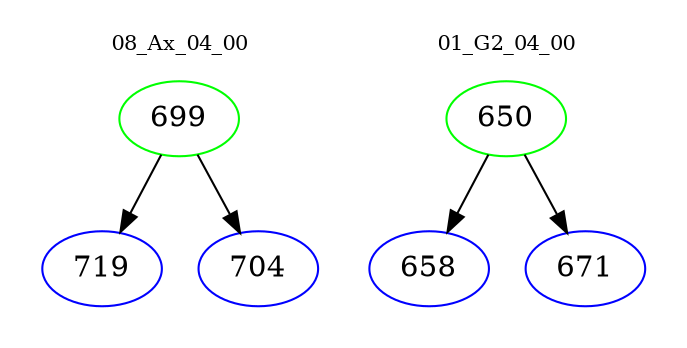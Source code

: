 digraph{
subgraph cluster_0 {
color = white
label = "08_Ax_04_00";
fontsize=10;
T0_699 [label="699", color="green"]
T0_699 -> T0_719 [color="black"]
T0_719 [label="719", color="blue"]
T0_699 -> T0_704 [color="black"]
T0_704 [label="704", color="blue"]
}
subgraph cluster_1 {
color = white
label = "01_G2_04_00";
fontsize=10;
T1_650 [label="650", color="green"]
T1_650 -> T1_658 [color="black"]
T1_658 [label="658", color="blue"]
T1_650 -> T1_671 [color="black"]
T1_671 [label="671", color="blue"]
}
}
